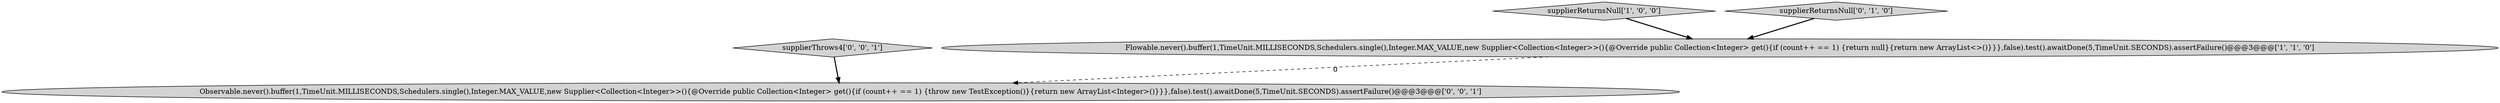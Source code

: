 digraph {
0 [style = filled, label = "Flowable.never().buffer(1,TimeUnit.MILLISECONDS,Schedulers.single(),Integer.MAX_VALUE,new Supplier<Collection<Integer>>(){@Override public Collection<Integer> get(){if (count++ == 1) {return null}{return new ArrayList<>()}}},false).test().awaitDone(5,TimeUnit.SECONDS).assertFailure()@@@3@@@['1', '1', '0']", fillcolor = lightgray, shape = ellipse image = "AAA0AAABBB1BBB"];
1 [style = filled, label = "supplierReturnsNull['1', '0', '0']", fillcolor = lightgray, shape = diamond image = "AAA0AAABBB1BBB"];
3 [style = filled, label = "Observable.never().buffer(1,TimeUnit.MILLISECONDS,Schedulers.single(),Integer.MAX_VALUE,new Supplier<Collection<Integer>>(){@Override public Collection<Integer> get(){if (count++ == 1) {throw new TestException()}{return new ArrayList<Integer>()}}},false).test().awaitDone(5,TimeUnit.SECONDS).assertFailure()@@@3@@@['0', '0', '1']", fillcolor = lightgray, shape = ellipse image = "AAA0AAABBB3BBB"];
2 [style = filled, label = "supplierReturnsNull['0', '1', '0']", fillcolor = lightgray, shape = diamond image = "AAA0AAABBB2BBB"];
4 [style = filled, label = "supplierThrows4['0', '0', '1']", fillcolor = lightgray, shape = diamond image = "AAA0AAABBB3BBB"];
2->0 [style = bold, label=""];
0->3 [style = dashed, label="0"];
1->0 [style = bold, label=""];
4->3 [style = bold, label=""];
}
